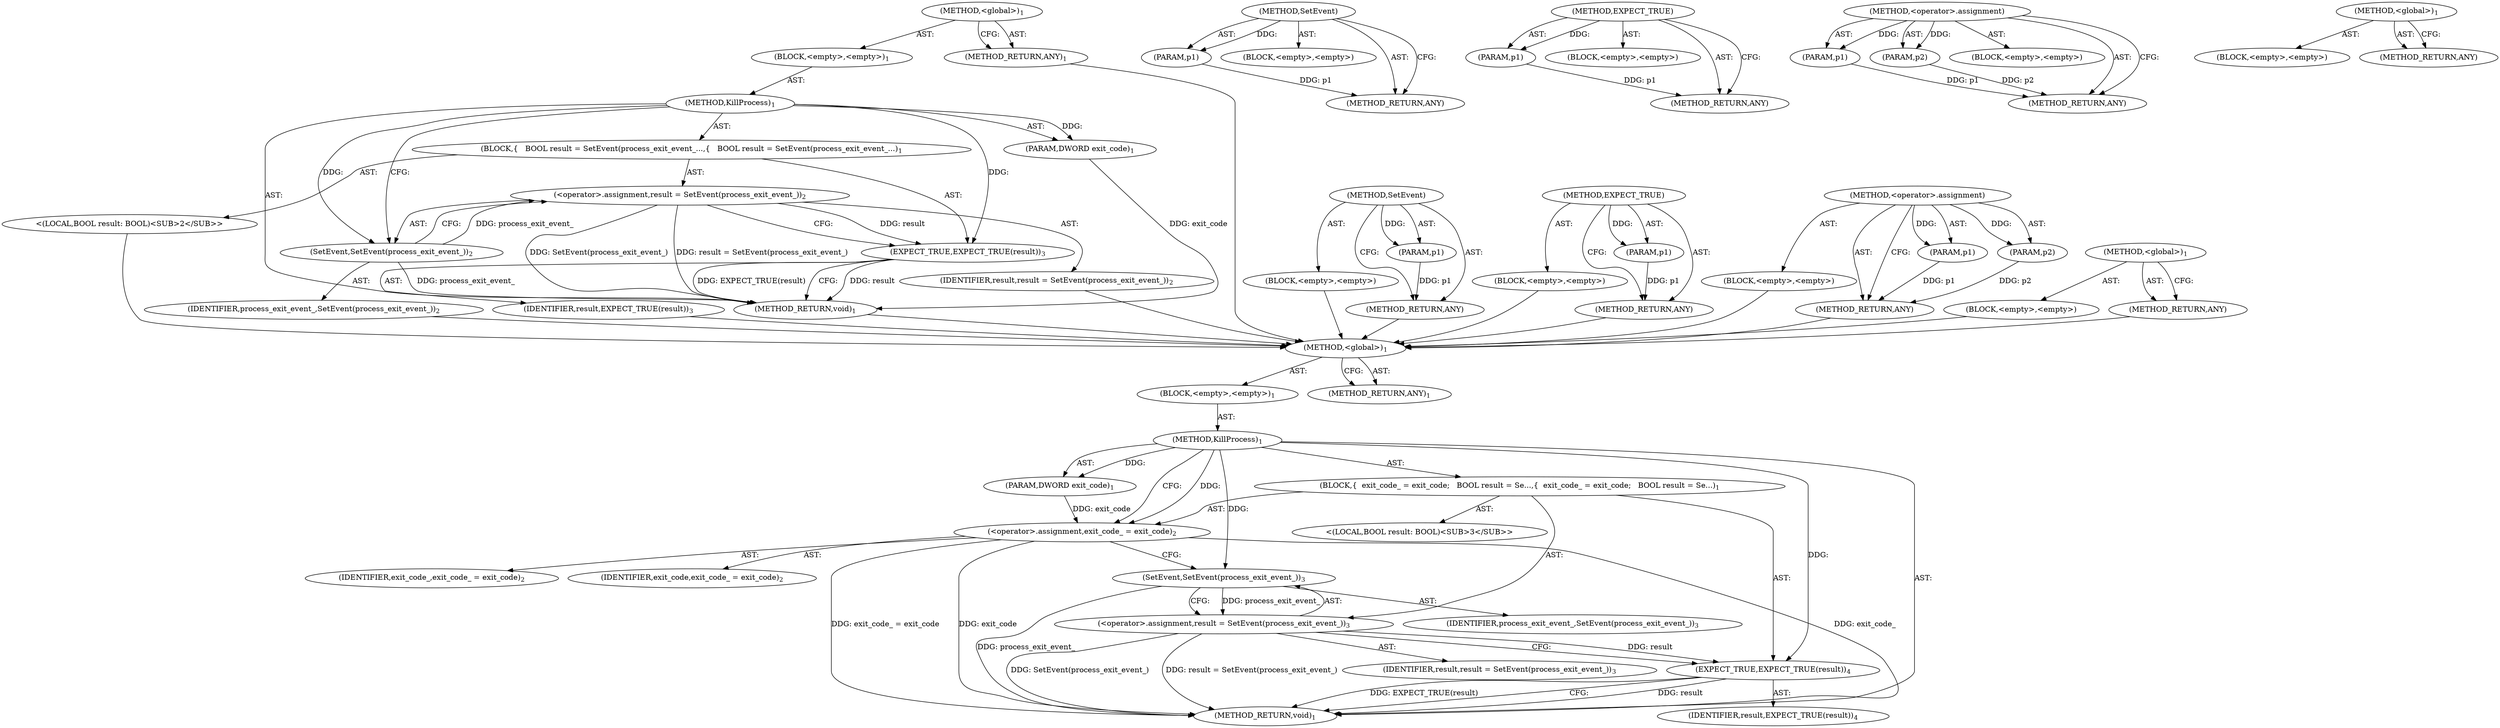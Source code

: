 digraph "&lt;global&gt;" {
vulnerable_6 [label=<(METHOD,&lt;global&gt;)<SUB>1</SUB>>];
vulnerable_7 [label=<(BLOCK,&lt;empty&gt;,&lt;empty&gt;)<SUB>1</SUB>>];
vulnerable_8 [label=<(METHOD,KillProcess)<SUB>1</SUB>>];
vulnerable_9 [label=<(PARAM,DWORD exit_code)<SUB>1</SUB>>];
vulnerable_10 [label=<(BLOCK,{
  exit_code_ = exit_code;
   BOOL result = Se...,{
  exit_code_ = exit_code;
   BOOL result = Se...)<SUB>1</SUB>>];
vulnerable_11 [label=<(&lt;operator&gt;.assignment,exit_code_ = exit_code)<SUB>2</SUB>>];
vulnerable_12 [label=<(IDENTIFIER,exit_code_,exit_code_ = exit_code)<SUB>2</SUB>>];
vulnerable_13 [label=<(IDENTIFIER,exit_code,exit_code_ = exit_code)<SUB>2</SUB>>];
vulnerable_14 [label="<(LOCAL,BOOL result: BOOL)<SUB>3</SUB>>"];
vulnerable_15 [label=<(&lt;operator&gt;.assignment,result = SetEvent(process_exit_event_))<SUB>3</SUB>>];
vulnerable_16 [label=<(IDENTIFIER,result,result = SetEvent(process_exit_event_))<SUB>3</SUB>>];
vulnerable_17 [label=<(SetEvent,SetEvent(process_exit_event_))<SUB>3</SUB>>];
vulnerable_18 [label=<(IDENTIFIER,process_exit_event_,SetEvent(process_exit_event_))<SUB>3</SUB>>];
vulnerable_19 [label=<(EXPECT_TRUE,EXPECT_TRUE(result))<SUB>4</SUB>>];
vulnerable_20 [label=<(IDENTIFIER,result,EXPECT_TRUE(result))<SUB>4</SUB>>];
vulnerable_21 [label=<(METHOD_RETURN,void)<SUB>1</SUB>>];
vulnerable_23 [label=<(METHOD_RETURN,ANY)<SUB>1</SUB>>];
vulnerable_45 [label=<(METHOD,SetEvent)>];
vulnerable_46 [label=<(PARAM,p1)>];
vulnerable_47 [label=<(BLOCK,&lt;empty&gt;,&lt;empty&gt;)>];
vulnerable_48 [label=<(METHOD_RETURN,ANY)>];
vulnerable_49 [label=<(METHOD,EXPECT_TRUE)>];
vulnerable_50 [label=<(PARAM,p1)>];
vulnerable_51 [label=<(BLOCK,&lt;empty&gt;,&lt;empty&gt;)>];
vulnerable_52 [label=<(METHOD_RETURN,ANY)>];
vulnerable_40 [label=<(METHOD,&lt;operator&gt;.assignment)>];
vulnerable_41 [label=<(PARAM,p1)>];
vulnerable_42 [label=<(PARAM,p2)>];
vulnerable_43 [label=<(BLOCK,&lt;empty&gt;,&lt;empty&gt;)>];
vulnerable_44 [label=<(METHOD_RETURN,ANY)>];
vulnerable_34 [label=<(METHOD,&lt;global&gt;)<SUB>1</SUB>>];
vulnerable_35 [label=<(BLOCK,&lt;empty&gt;,&lt;empty&gt;)>];
vulnerable_36 [label=<(METHOD_RETURN,ANY)>];
fixed_6 [label=<(METHOD,&lt;global&gt;)<SUB>1</SUB>>];
fixed_7 [label=<(BLOCK,&lt;empty&gt;,&lt;empty&gt;)<SUB>1</SUB>>];
fixed_8 [label=<(METHOD,KillProcess)<SUB>1</SUB>>];
fixed_9 [label=<(PARAM,DWORD exit_code)<SUB>1</SUB>>];
fixed_10 [label=<(BLOCK,{
   BOOL result = SetEvent(process_exit_event_...,{
   BOOL result = SetEvent(process_exit_event_...)<SUB>1</SUB>>];
fixed_11 [label="<(LOCAL,BOOL result: BOOL)<SUB>2</SUB>>"];
fixed_12 [label=<(&lt;operator&gt;.assignment,result = SetEvent(process_exit_event_))<SUB>2</SUB>>];
fixed_13 [label=<(IDENTIFIER,result,result = SetEvent(process_exit_event_))<SUB>2</SUB>>];
fixed_14 [label=<(SetEvent,SetEvent(process_exit_event_))<SUB>2</SUB>>];
fixed_15 [label=<(IDENTIFIER,process_exit_event_,SetEvent(process_exit_event_))<SUB>2</SUB>>];
fixed_16 [label=<(EXPECT_TRUE,EXPECT_TRUE(result))<SUB>3</SUB>>];
fixed_17 [label=<(IDENTIFIER,result,EXPECT_TRUE(result))<SUB>3</SUB>>];
fixed_18 [label=<(METHOD_RETURN,void)<SUB>1</SUB>>];
fixed_20 [label=<(METHOD_RETURN,ANY)<SUB>1</SUB>>];
fixed_42 [label=<(METHOD,SetEvent)>];
fixed_43 [label=<(PARAM,p1)>];
fixed_44 [label=<(BLOCK,&lt;empty&gt;,&lt;empty&gt;)>];
fixed_45 [label=<(METHOD_RETURN,ANY)>];
fixed_46 [label=<(METHOD,EXPECT_TRUE)>];
fixed_47 [label=<(PARAM,p1)>];
fixed_48 [label=<(BLOCK,&lt;empty&gt;,&lt;empty&gt;)>];
fixed_49 [label=<(METHOD_RETURN,ANY)>];
fixed_37 [label=<(METHOD,&lt;operator&gt;.assignment)>];
fixed_38 [label=<(PARAM,p1)>];
fixed_39 [label=<(PARAM,p2)>];
fixed_40 [label=<(BLOCK,&lt;empty&gt;,&lt;empty&gt;)>];
fixed_41 [label=<(METHOD_RETURN,ANY)>];
fixed_31 [label=<(METHOD,&lt;global&gt;)<SUB>1</SUB>>];
fixed_32 [label=<(BLOCK,&lt;empty&gt;,&lt;empty&gt;)>];
fixed_33 [label=<(METHOD_RETURN,ANY)>];
vulnerable_6 -> vulnerable_7  [key=0, label="AST: "];
vulnerable_6 -> vulnerable_23  [key=0, label="AST: "];
vulnerable_6 -> vulnerable_23  [key=1, label="CFG: "];
vulnerable_7 -> vulnerable_8  [key=0, label="AST: "];
vulnerable_8 -> vulnerable_9  [key=0, label="AST: "];
vulnerable_8 -> vulnerable_9  [key=1, label="DDG: "];
vulnerable_8 -> vulnerable_10  [key=0, label="AST: "];
vulnerable_8 -> vulnerable_21  [key=0, label="AST: "];
vulnerable_8 -> vulnerable_11  [key=0, label="CFG: "];
vulnerable_8 -> vulnerable_11  [key=1, label="DDG: "];
vulnerable_8 -> vulnerable_19  [key=0, label="DDG: "];
vulnerable_8 -> vulnerable_17  [key=0, label="DDG: "];
vulnerable_9 -> vulnerable_11  [key=0, label="DDG: exit_code"];
vulnerable_10 -> vulnerable_11  [key=0, label="AST: "];
vulnerable_10 -> vulnerable_14  [key=0, label="AST: "];
vulnerable_10 -> vulnerable_15  [key=0, label="AST: "];
vulnerable_10 -> vulnerable_19  [key=0, label="AST: "];
vulnerable_11 -> vulnerable_12  [key=0, label="AST: "];
vulnerable_11 -> vulnerable_13  [key=0, label="AST: "];
vulnerable_11 -> vulnerable_17  [key=0, label="CFG: "];
vulnerable_11 -> vulnerable_21  [key=0, label="DDG: exit_code"];
vulnerable_11 -> vulnerable_21  [key=1, label="DDG: exit_code_ = exit_code"];
vulnerable_11 -> vulnerable_21  [key=2, label="DDG: exit_code_"];
vulnerable_15 -> vulnerable_16  [key=0, label="AST: "];
vulnerable_15 -> vulnerable_17  [key=0, label="AST: "];
vulnerable_15 -> vulnerable_19  [key=0, label="CFG: "];
vulnerable_15 -> vulnerable_19  [key=1, label="DDG: result"];
vulnerable_15 -> vulnerable_21  [key=0, label="DDG: SetEvent(process_exit_event_)"];
vulnerable_15 -> vulnerable_21  [key=1, label="DDG: result = SetEvent(process_exit_event_)"];
vulnerable_17 -> vulnerable_18  [key=0, label="AST: "];
vulnerable_17 -> vulnerable_15  [key=0, label="CFG: "];
vulnerable_17 -> vulnerable_15  [key=1, label="DDG: process_exit_event_"];
vulnerable_17 -> vulnerable_21  [key=0, label="DDG: process_exit_event_"];
vulnerable_19 -> vulnerable_20  [key=0, label="AST: "];
vulnerable_19 -> vulnerable_21  [key=0, label="CFG: "];
vulnerable_19 -> vulnerable_21  [key=1, label="DDG: result"];
vulnerable_19 -> vulnerable_21  [key=2, label="DDG: EXPECT_TRUE(result)"];
vulnerable_45 -> vulnerable_46  [key=0, label="AST: "];
vulnerable_45 -> vulnerable_46  [key=1, label="DDG: "];
vulnerable_45 -> vulnerable_47  [key=0, label="AST: "];
vulnerable_45 -> vulnerable_48  [key=0, label="AST: "];
vulnerable_45 -> vulnerable_48  [key=1, label="CFG: "];
vulnerable_46 -> vulnerable_48  [key=0, label="DDG: p1"];
vulnerable_49 -> vulnerable_50  [key=0, label="AST: "];
vulnerable_49 -> vulnerable_50  [key=1, label="DDG: "];
vulnerable_49 -> vulnerable_51  [key=0, label="AST: "];
vulnerable_49 -> vulnerable_52  [key=0, label="AST: "];
vulnerable_49 -> vulnerable_52  [key=1, label="CFG: "];
vulnerable_50 -> vulnerable_52  [key=0, label="DDG: p1"];
vulnerable_40 -> vulnerable_41  [key=0, label="AST: "];
vulnerable_40 -> vulnerable_41  [key=1, label="DDG: "];
vulnerable_40 -> vulnerable_43  [key=0, label="AST: "];
vulnerable_40 -> vulnerable_42  [key=0, label="AST: "];
vulnerable_40 -> vulnerable_42  [key=1, label="DDG: "];
vulnerable_40 -> vulnerable_44  [key=0, label="AST: "];
vulnerable_40 -> vulnerable_44  [key=1, label="CFG: "];
vulnerable_41 -> vulnerable_44  [key=0, label="DDG: p1"];
vulnerable_42 -> vulnerable_44  [key=0, label="DDG: p2"];
vulnerable_34 -> vulnerable_35  [key=0, label="AST: "];
vulnerable_34 -> vulnerable_36  [key=0, label="AST: "];
vulnerable_34 -> vulnerable_36  [key=1, label="CFG: "];
fixed_6 -> fixed_7  [key=0, label="AST: "];
fixed_6 -> fixed_20  [key=0, label="AST: "];
fixed_6 -> fixed_20  [key=1, label="CFG: "];
fixed_7 -> fixed_8  [key=0, label="AST: "];
fixed_8 -> fixed_9  [key=0, label="AST: "];
fixed_8 -> fixed_9  [key=1, label="DDG: "];
fixed_8 -> fixed_10  [key=0, label="AST: "];
fixed_8 -> fixed_18  [key=0, label="AST: "];
fixed_8 -> fixed_14  [key=0, label="CFG: "];
fixed_8 -> fixed_14  [key=1, label="DDG: "];
fixed_8 -> fixed_16  [key=0, label="DDG: "];
fixed_9 -> fixed_18  [key=0, label="DDG: exit_code"];
fixed_10 -> fixed_11  [key=0, label="AST: "];
fixed_10 -> fixed_12  [key=0, label="AST: "];
fixed_10 -> fixed_16  [key=0, label="AST: "];
fixed_11 -> vulnerable_6  [key=0];
fixed_12 -> fixed_13  [key=0, label="AST: "];
fixed_12 -> fixed_14  [key=0, label="AST: "];
fixed_12 -> fixed_16  [key=0, label="CFG: "];
fixed_12 -> fixed_16  [key=1, label="DDG: result"];
fixed_12 -> fixed_18  [key=0, label="DDG: SetEvent(process_exit_event_)"];
fixed_12 -> fixed_18  [key=1, label="DDG: result = SetEvent(process_exit_event_)"];
fixed_13 -> vulnerable_6  [key=0];
fixed_14 -> fixed_15  [key=0, label="AST: "];
fixed_14 -> fixed_12  [key=0, label="CFG: "];
fixed_14 -> fixed_12  [key=1, label="DDG: process_exit_event_"];
fixed_14 -> fixed_18  [key=0, label="DDG: process_exit_event_"];
fixed_15 -> vulnerable_6  [key=0];
fixed_16 -> fixed_17  [key=0, label="AST: "];
fixed_16 -> fixed_18  [key=0, label="CFG: "];
fixed_16 -> fixed_18  [key=1, label="DDG: result"];
fixed_16 -> fixed_18  [key=2, label="DDG: EXPECT_TRUE(result)"];
fixed_17 -> vulnerable_6  [key=0];
fixed_18 -> vulnerable_6  [key=0];
fixed_20 -> vulnerable_6  [key=0];
fixed_42 -> fixed_43  [key=0, label="AST: "];
fixed_42 -> fixed_43  [key=1, label="DDG: "];
fixed_42 -> fixed_44  [key=0, label="AST: "];
fixed_42 -> fixed_45  [key=0, label="AST: "];
fixed_42 -> fixed_45  [key=1, label="CFG: "];
fixed_43 -> fixed_45  [key=0, label="DDG: p1"];
fixed_44 -> vulnerable_6  [key=0];
fixed_45 -> vulnerable_6  [key=0];
fixed_46 -> fixed_47  [key=0, label="AST: "];
fixed_46 -> fixed_47  [key=1, label="DDG: "];
fixed_46 -> fixed_48  [key=0, label="AST: "];
fixed_46 -> fixed_49  [key=0, label="AST: "];
fixed_46 -> fixed_49  [key=1, label="CFG: "];
fixed_47 -> fixed_49  [key=0, label="DDG: p1"];
fixed_48 -> vulnerable_6  [key=0];
fixed_49 -> vulnerable_6  [key=0];
fixed_37 -> fixed_38  [key=0, label="AST: "];
fixed_37 -> fixed_38  [key=1, label="DDG: "];
fixed_37 -> fixed_40  [key=0, label="AST: "];
fixed_37 -> fixed_39  [key=0, label="AST: "];
fixed_37 -> fixed_39  [key=1, label="DDG: "];
fixed_37 -> fixed_41  [key=0, label="AST: "];
fixed_37 -> fixed_41  [key=1, label="CFG: "];
fixed_38 -> fixed_41  [key=0, label="DDG: p1"];
fixed_39 -> fixed_41  [key=0, label="DDG: p2"];
fixed_40 -> vulnerable_6  [key=0];
fixed_41 -> vulnerable_6  [key=0];
fixed_31 -> fixed_32  [key=0, label="AST: "];
fixed_31 -> fixed_33  [key=0, label="AST: "];
fixed_31 -> fixed_33  [key=1, label="CFG: "];
fixed_32 -> vulnerable_6  [key=0];
fixed_33 -> vulnerable_6  [key=0];
}
